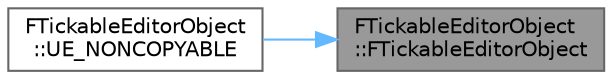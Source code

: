 digraph "FTickableEditorObject::FTickableEditorObject"
{
 // INTERACTIVE_SVG=YES
 // LATEX_PDF_SIZE
  bgcolor="transparent";
  edge [fontname=Helvetica,fontsize=10,labelfontname=Helvetica,labelfontsize=10];
  node [fontname=Helvetica,fontsize=10,shape=box,height=0.2,width=0.4];
  rankdir="RL";
  Node1 [id="Node000001",label="FTickableEditorObject\l::FTickableEditorObject",height=0.2,width=0.4,color="gray40", fillcolor="grey60", style="filled", fontcolor="black",tooltip="Registers this instance with the static array of tickable objects."];
  Node1 -> Node2 [id="edge1_Node000001_Node000002",dir="back",color="steelblue1",style="solid",tooltip=" "];
  Node2 [id="Node000002",label="FTickableEditorObject\l::UE_NONCOPYABLE",height=0.2,width=0.4,color="grey40", fillcolor="white", style="filled",URL="$d5/d90/classFTickableEditorObject.html#ac728d69854813ce59c45cf55e36ec50f",tooltip=" "];
}
